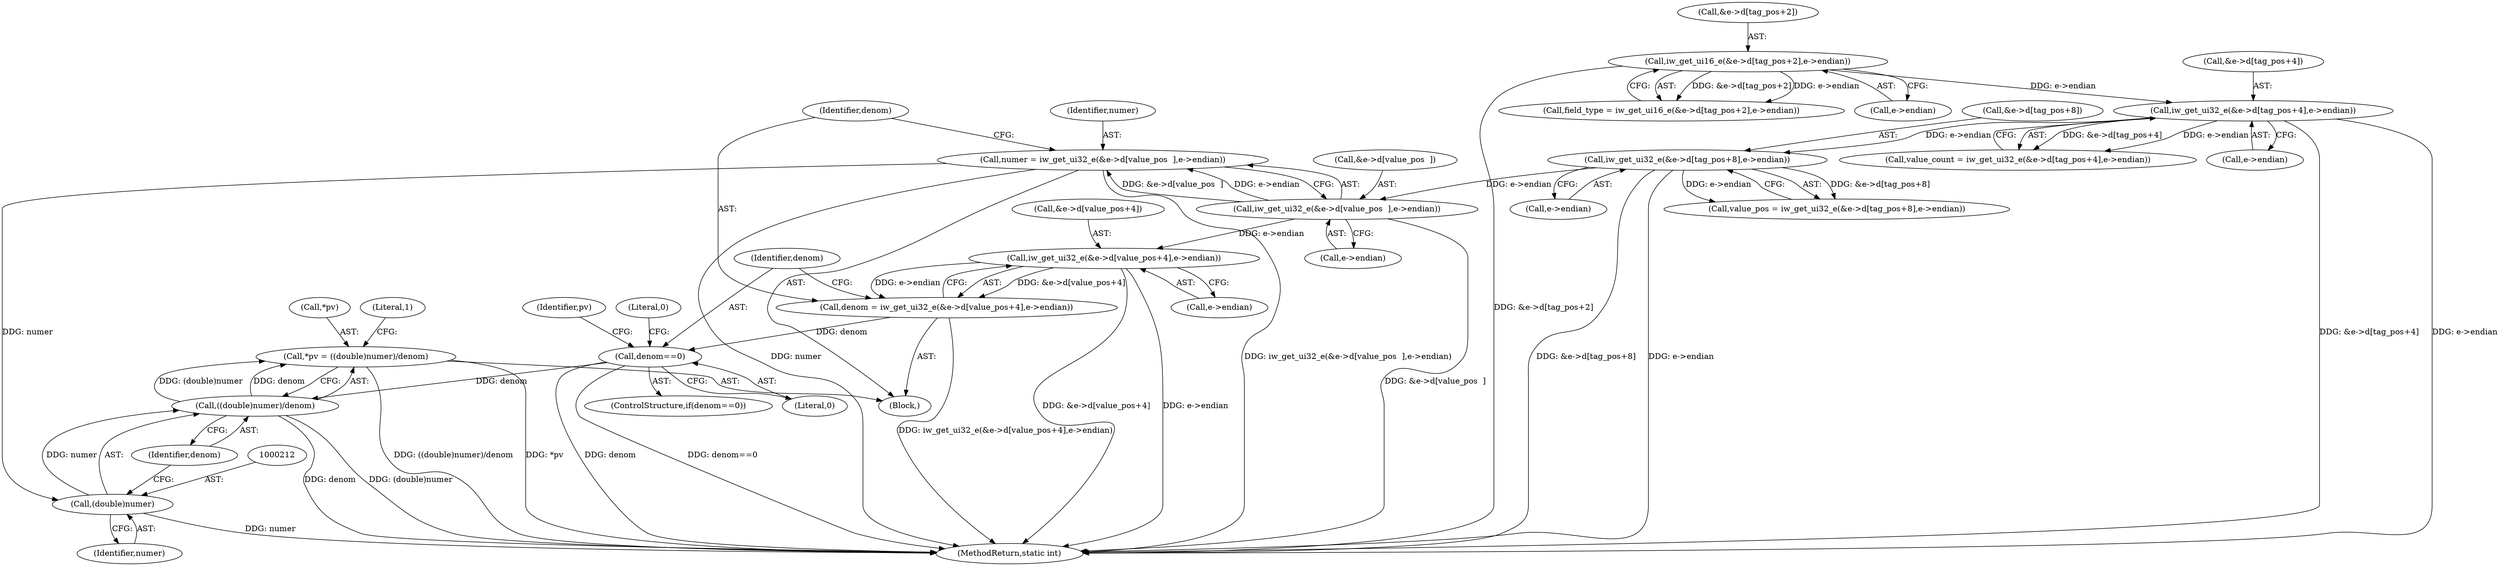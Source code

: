 digraph "1_imageworsener_b45cb1b665a14b0175b9cb1502ef7168e1fe0d5d@pointer" {
"1000207" [label="(Call,*pv = ((double)numer)/denom)"];
"1000210" [label="(Call,((double)numer)/denom)"];
"1000211" [label="(Call,(double)numer)"];
"1000175" [label="(Call,numer = iw_get_ui32_e(&e->d[value_pos  ],e->endian))"];
"1000177" [label="(Call,iw_get_ui32_e(&e->d[value_pos  ],e->endian))"];
"1000153" [label="(Call,iw_get_ui32_e(&e->d[tag_pos+8],e->endian))"];
"1000127" [label="(Call,iw_get_ui32_e(&e->d[tag_pos+4],e->endian))"];
"1000113" [label="(Call,iw_get_ui16_e(&e->d[tag_pos+2],e->endian))"];
"1000202" [label="(Call,denom==0)"];
"1000187" [label="(Call,denom = iw_get_ui32_e(&e->d[value_pos+4],e->endian))"];
"1000189" [label="(Call,iw_get_ui32_e(&e->d[value_pos+4],e->endian))"];
"1000189" [label="(Call,iw_get_ui32_e(&e->d[value_pos+4],e->endian))"];
"1000206" [label="(Literal,0)"];
"1000184" [label="(Call,e->endian)"];
"1000111" [label="(Call,field_type = iw_get_ui16_e(&e->d[tag_pos+2],e->endian))"];
"1000125" [label="(Call,value_count = iw_get_ui32_e(&e->d[tag_pos+4],e->endian))"];
"1000204" [label="(Literal,0)"];
"1000151" [label="(Call,value_pos = iw_get_ui32_e(&e->d[tag_pos+8],e->endian))"];
"1000114" [label="(Call,&e->d[tag_pos+2])"];
"1000136" [label="(Call,e->endian)"];
"1000127" [label="(Call,iw_get_ui32_e(&e->d[tag_pos+4],e->endian))"];
"1000213" [label="(Identifier,numer)"];
"1000207" [label="(Call,*pv = ((double)numer)/denom)"];
"1000178" [label="(Call,&e->d[value_pos  ])"];
"1000113" [label="(Call,iw_get_ui16_e(&e->d[tag_pos+2],e->endian))"];
"1000190" [label="(Call,&e->d[value_pos+4])"];
"1000208" [label="(Call,*pv)"];
"1000176" [label="(Identifier,numer)"];
"1000187" [label="(Call,denom = iw_get_ui32_e(&e->d[value_pos+4],e->endian))"];
"1000211" [label="(Call,(double)numer)"];
"1000216" [label="(Literal,1)"];
"1000128" [label="(Call,&e->d[tag_pos+4])"];
"1000175" [label="(Call,numer = iw_get_ui32_e(&e->d[value_pos  ],e->endian))"];
"1000198" [label="(Call,e->endian)"];
"1000217" [label="(MethodReturn,static int)"];
"1000210" [label="(Call,((double)numer)/denom)"];
"1000214" [label="(Identifier,denom)"];
"1000201" [label="(ControlStructure,if(denom==0))"];
"1000203" [label="(Identifier,denom)"];
"1000177" [label="(Call,iw_get_ui32_e(&e->d[value_pos  ],e->endian))"];
"1000209" [label="(Identifier,pv)"];
"1000202" [label="(Call,denom==0)"];
"1000122" [label="(Call,e->endian)"];
"1000154" [label="(Call,&e->d[tag_pos+8])"];
"1000162" [label="(Call,e->endian)"];
"1000153" [label="(Call,iw_get_ui32_e(&e->d[tag_pos+8],e->endian))"];
"1000105" [label="(Block,)"];
"1000188" [label="(Identifier,denom)"];
"1000207" -> "1000105"  [label="AST: "];
"1000207" -> "1000210"  [label="CFG: "];
"1000208" -> "1000207"  [label="AST: "];
"1000210" -> "1000207"  [label="AST: "];
"1000216" -> "1000207"  [label="CFG: "];
"1000207" -> "1000217"  [label="DDG: ((double)numer)/denom"];
"1000207" -> "1000217"  [label="DDG: *pv"];
"1000210" -> "1000207"  [label="DDG: (double)numer"];
"1000210" -> "1000207"  [label="DDG: denom"];
"1000210" -> "1000214"  [label="CFG: "];
"1000211" -> "1000210"  [label="AST: "];
"1000214" -> "1000210"  [label="AST: "];
"1000210" -> "1000217"  [label="DDG: denom"];
"1000210" -> "1000217"  [label="DDG: (double)numer"];
"1000211" -> "1000210"  [label="DDG: numer"];
"1000202" -> "1000210"  [label="DDG: denom"];
"1000211" -> "1000213"  [label="CFG: "];
"1000212" -> "1000211"  [label="AST: "];
"1000213" -> "1000211"  [label="AST: "];
"1000214" -> "1000211"  [label="CFG: "];
"1000211" -> "1000217"  [label="DDG: numer"];
"1000175" -> "1000211"  [label="DDG: numer"];
"1000175" -> "1000105"  [label="AST: "];
"1000175" -> "1000177"  [label="CFG: "];
"1000176" -> "1000175"  [label="AST: "];
"1000177" -> "1000175"  [label="AST: "];
"1000188" -> "1000175"  [label="CFG: "];
"1000175" -> "1000217"  [label="DDG: iw_get_ui32_e(&e->d[value_pos  ],e->endian)"];
"1000175" -> "1000217"  [label="DDG: numer"];
"1000177" -> "1000175"  [label="DDG: &e->d[value_pos  ]"];
"1000177" -> "1000175"  [label="DDG: e->endian"];
"1000177" -> "1000184"  [label="CFG: "];
"1000178" -> "1000177"  [label="AST: "];
"1000184" -> "1000177"  [label="AST: "];
"1000177" -> "1000217"  [label="DDG: &e->d[value_pos  ]"];
"1000153" -> "1000177"  [label="DDG: e->endian"];
"1000177" -> "1000189"  [label="DDG: e->endian"];
"1000153" -> "1000151"  [label="AST: "];
"1000153" -> "1000162"  [label="CFG: "];
"1000154" -> "1000153"  [label="AST: "];
"1000162" -> "1000153"  [label="AST: "];
"1000151" -> "1000153"  [label="CFG: "];
"1000153" -> "1000217"  [label="DDG: &e->d[tag_pos+8]"];
"1000153" -> "1000217"  [label="DDG: e->endian"];
"1000153" -> "1000151"  [label="DDG: &e->d[tag_pos+8]"];
"1000153" -> "1000151"  [label="DDG: e->endian"];
"1000127" -> "1000153"  [label="DDG: e->endian"];
"1000127" -> "1000125"  [label="AST: "];
"1000127" -> "1000136"  [label="CFG: "];
"1000128" -> "1000127"  [label="AST: "];
"1000136" -> "1000127"  [label="AST: "];
"1000125" -> "1000127"  [label="CFG: "];
"1000127" -> "1000217"  [label="DDG: e->endian"];
"1000127" -> "1000217"  [label="DDG: &e->d[tag_pos+4]"];
"1000127" -> "1000125"  [label="DDG: &e->d[tag_pos+4]"];
"1000127" -> "1000125"  [label="DDG: e->endian"];
"1000113" -> "1000127"  [label="DDG: e->endian"];
"1000113" -> "1000111"  [label="AST: "];
"1000113" -> "1000122"  [label="CFG: "];
"1000114" -> "1000113"  [label="AST: "];
"1000122" -> "1000113"  [label="AST: "];
"1000111" -> "1000113"  [label="CFG: "];
"1000113" -> "1000217"  [label="DDG: &e->d[tag_pos+2]"];
"1000113" -> "1000111"  [label="DDG: &e->d[tag_pos+2]"];
"1000113" -> "1000111"  [label="DDG: e->endian"];
"1000202" -> "1000201"  [label="AST: "];
"1000202" -> "1000204"  [label="CFG: "];
"1000203" -> "1000202"  [label="AST: "];
"1000204" -> "1000202"  [label="AST: "];
"1000206" -> "1000202"  [label="CFG: "];
"1000209" -> "1000202"  [label="CFG: "];
"1000202" -> "1000217"  [label="DDG: denom"];
"1000202" -> "1000217"  [label="DDG: denom==0"];
"1000187" -> "1000202"  [label="DDG: denom"];
"1000187" -> "1000105"  [label="AST: "];
"1000187" -> "1000189"  [label="CFG: "];
"1000188" -> "1000187"  [label="AST: "];
"1000189" -> "1000187"  [label="AST: "];
"1000203" -> "1000187"  [label="CFG: "];
"1000187" -> "1000217"  [label="DDG: iw_get_ui32_e(&e->d[value_pos+4],e->endian)"];
"1000189" -> "1000187"  [label="DDG: &e->d[value_pos+4]"];
"1000189" -> "1000187"  [label="DDG: e->endian"];
"1000189" -> "1000198"  [label="CFG: "];
"1000190" -> "1000189"  [label="AST: "];
"1000198" -> "1000189"  [label="AST: "];
"1000189" -> "1000217"  [label="DDG: &e->d[value_pos+4]"];
"1000189" -> "1000217"  [label="DDG: e->endian"];
}
